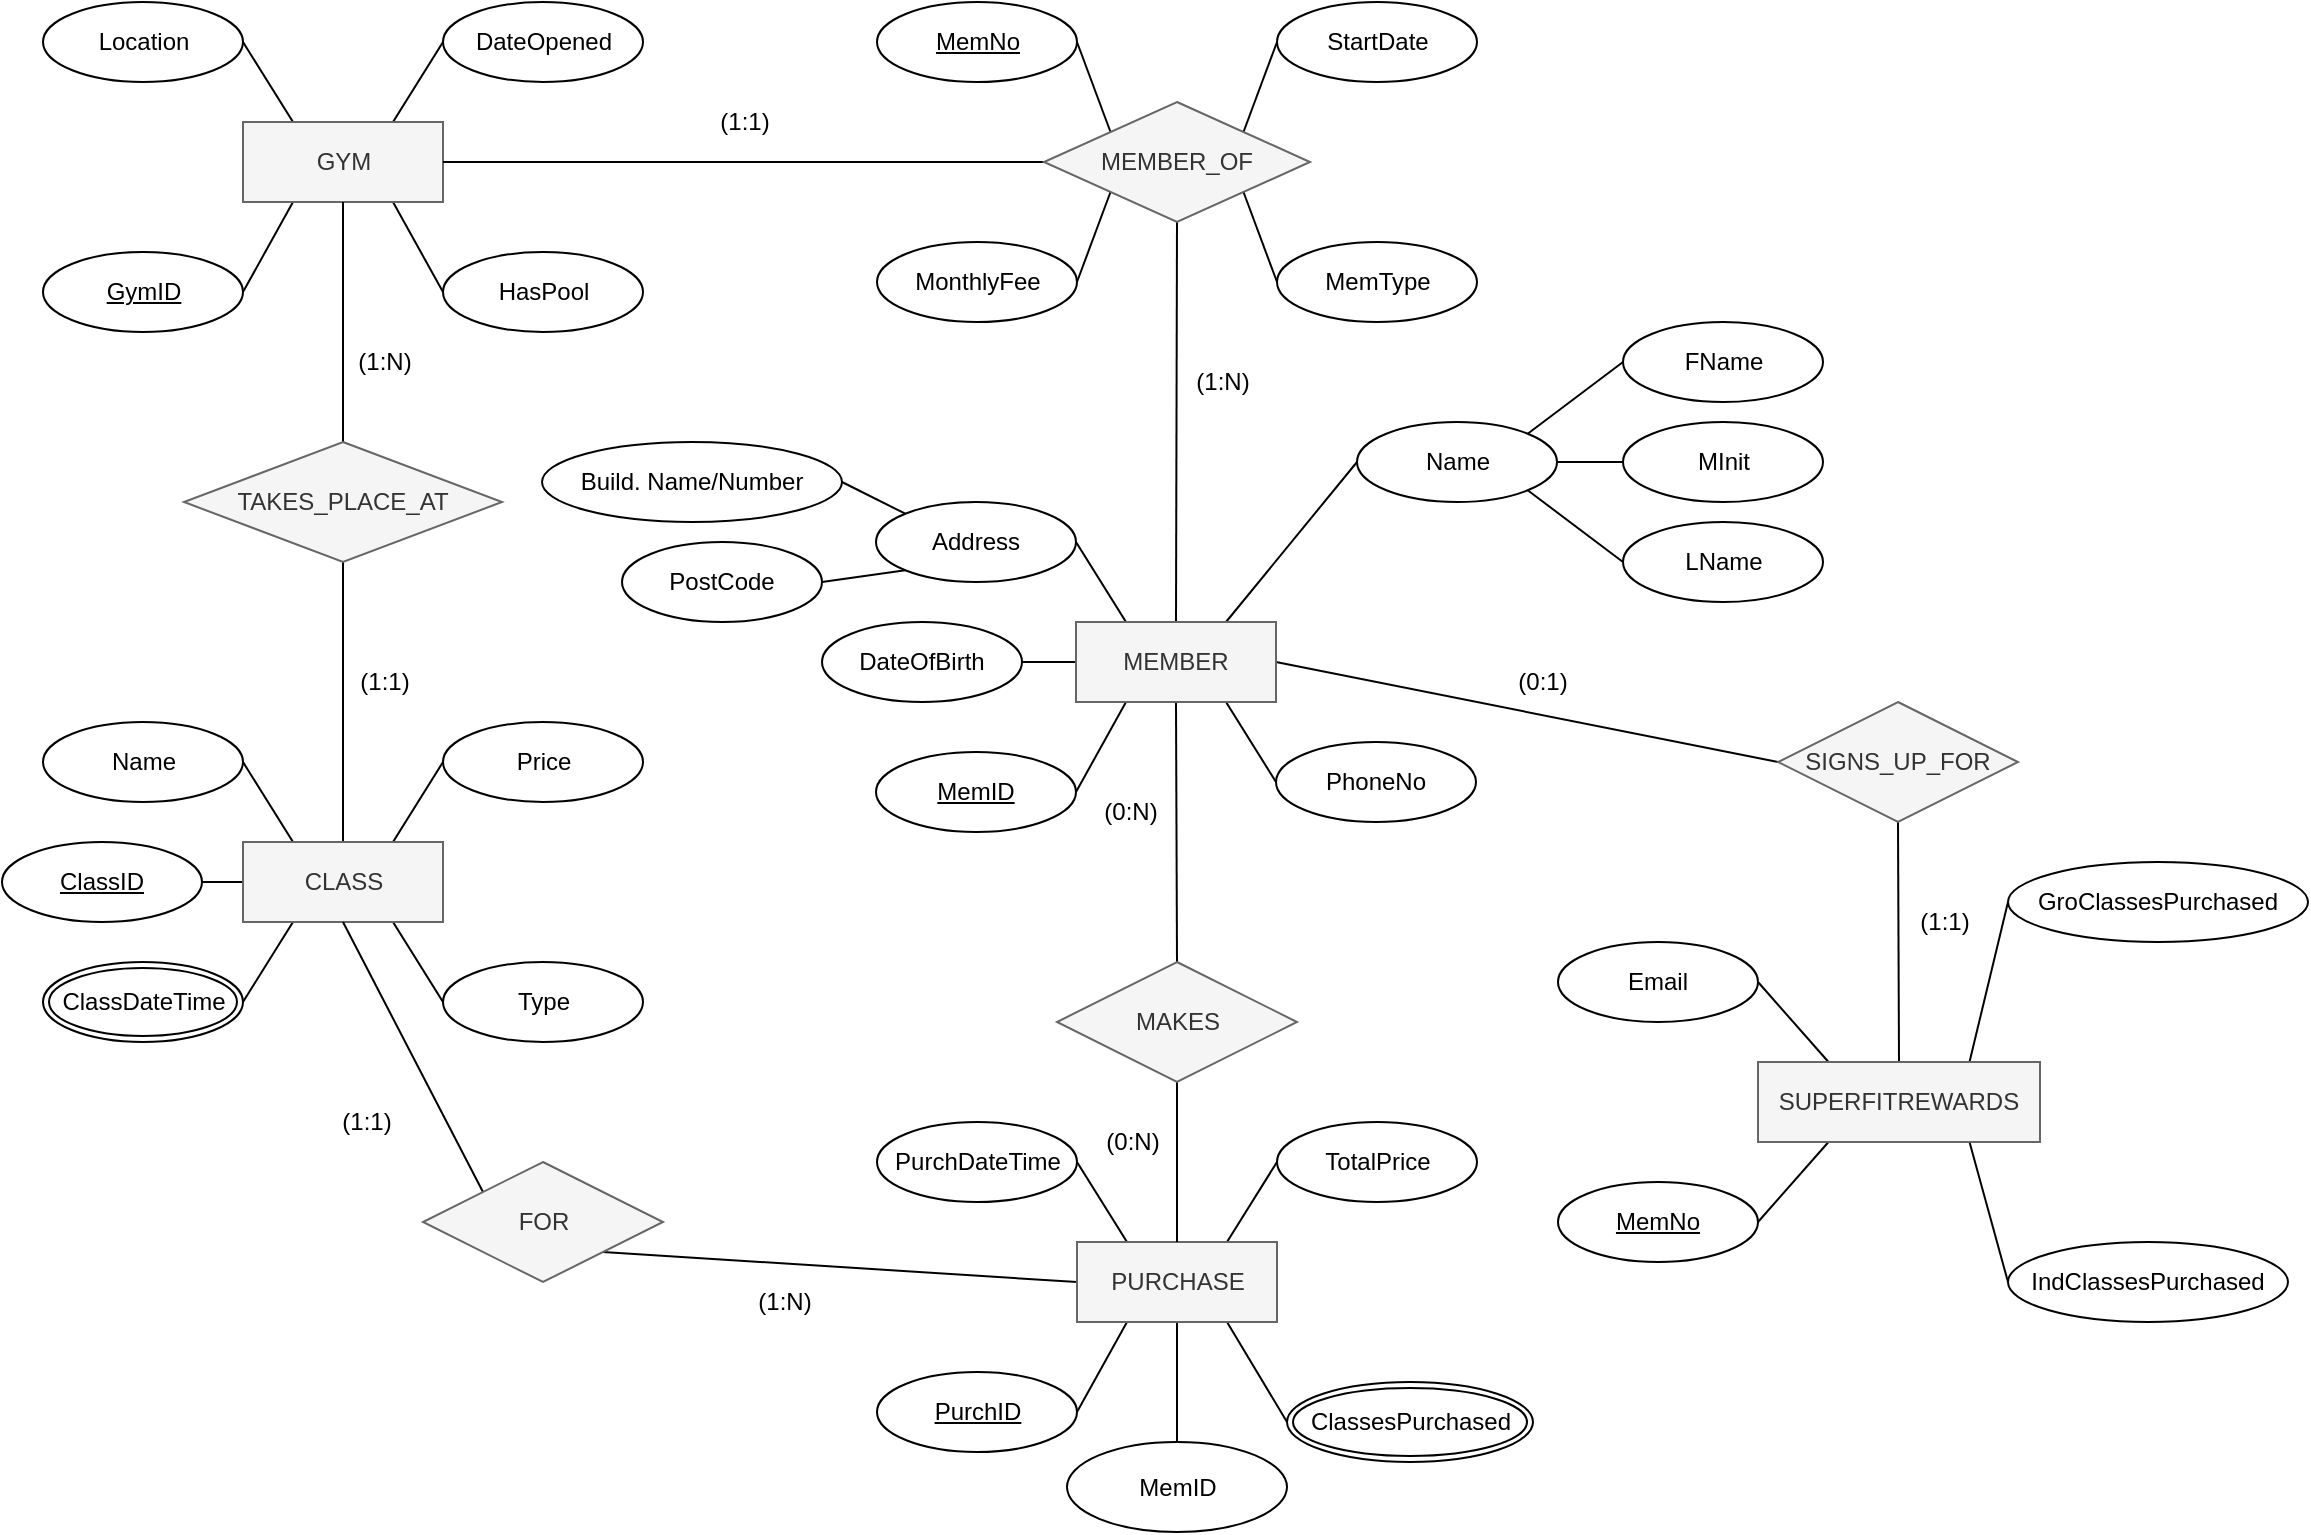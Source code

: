 <mxfile version="14.4.0" type="github">
  <diagram id="R2lEEEUBdFMjLlhIrx00" name="Page-1">
    <mxGraphModel dx="1108" dy="679" grid="1" gridSize="10" guides="1" tooltips="1" connect="1" arrows="1" fold="1" page="1" pageScale="1" pageWidth="1169" pageHeight="827" math="0" shadow="0" extFonts="Permanent Marker^https://fonts.googleapis.com/css?family=Permanent+Marker">
      <root>
        <mxCell id="0" />
        <mxCell id="1" parent="0" />
        <mxCell id="dDWBz8e4I7Z4TFTTQ-KN-4" style="rounded=0;orthogonalLoop=1;jettySize=auto;html=1;entryX=1;entryY=0.5;entryDx=0;entryDy=0;exitX=0.25;exitY=1;exitDx=0;exitDy=0;endArrow=none;endFill=0;" edge="1" parent="1" source="dDWBz8e4I7Z4TFTTQ-KN-2" target="dDWBz8e4I7Z4TFTTQ-KN-3">
          <mxGeometry relative="1" as="geometry" />
        </mxCell>
        <mxCell id="dDWBz8e4I7Z4TFTTQ-KN-9" style="rounded=0;orthogonalLoop=1;jettySize=auto;html=1;exitX=0.25;exitY=0;exitDx=0;exitDy=0;entryX=1;entryY=0.5;entryDx=0;entryDy=0;endArrow=none;endFill=0;" edge="1" parent="1" source="dDWBz8e4I7Z4TFTTQ-KN-2" target="dDWBz8e4I7Z4TFTTQ-KN-6">
          <mxGeometry relative="1" as="geometry" />
        </mxCell>
        <mxCell id="dDWBz8e4I7Z4TFTTQ-KN-10" style="rounded=0;orthogonalLoop=1;jettySize=auto;html=1;exitX=0.75;exitY=0;exitDx=0;exitDy=0;entryX=0;entryY=0.5;entryDx=0;entryDy=0;endArrow=none;endFill=0;" edge="1" parent="1" source="dDWBz8e4I7Z4TFTTQ-KN-2" target="dDWBz8e4I7Z4TFTTQ-KN-7">
          <mxGeometry relative="1" as="geometry" />
        </mxCell>
        <mxCell id="dDWBz8e4I7Z4TFTTQ-KN-13" style="rounded=0;orthogonalLoop=1;jettySize=auto;html=1;entryX=0;entryY=0.5;entryDx=0;entryDy=0;exitX=0.75;exitY=1;exitDx=0;exitDy=0;endArrow=none;endFill=0;" edge="1" parent="1" source="dDWBz8e4I7Z4TFTTQ-KN-2" target="dDWBz8e4I7Z4TFTTQ-KN-12">
          <mxGeometry relative="1" as="geometry" />
        </mxCell>
        <mxCell id="dDWBz8e4I7Z4TFTTQ-KN-2" value="GYM" style="whiteSpace=wrap;html=1;align=center;fillColor=#f5f5f5;strokeColor=#666666;fontColor=#333333;" vertex="1" parent="1">
          <mxGeometry x="130.5" y="100" width="100" height="40" as="geometry" />
        </mxCell>
        <mxCell id="dDWBz8e4I7Z4TFTTQ-KN-3" value="GymID" style="ellipse;whiteSpace=wrap;html=1;align=center;fontStyle=4;" vertex="1" parent="1">
          <mxGeometry x="30.5" y="165" width="100" height="40" as="geometry" />
        </mxCell>
        <mxCell id="dDWBz8e4I7Z4TFTTQ-KN-6" value="Location" style="ellipse;whiteSpace=wrap;html=1;align=center;" vertex="1" parent="1">
          <mxGeometry x="30.5" y="40" width="100" height="40" as="geometry" />
        </mxCell>
        <mxCell id="dDWBz8e4I7Z4TFTTQ-KN-7" value="DateOpened" style="ellipse;whiteSpace=wrap;html=1;align=center;" vertex="1" parent="1">
          <mxGeometry x="230.5" y="40" width="100" height="40" as="geometry" />
        </mxCell>
        <mxCell id="dDWBz8e4I7Z4TFTTQ-KN-41" style="rounded=0;orthogonalLoop=1;jettySize=auto;html=1;exitX=0.25;exitY=0;exitDx=0;exitDy=0;entryX=1;entryY=0.5;entryDx=0;entryDy=0;endArrow=none;endFill=0;" edge="1" parent="1" source="dDWBz8e4I7Z4TFTTQ-KN-11" target="dDWBz8e4I7Z4TFTTQ-KN-17">
          <mxGeometry relative="1" as="geometry" />
        </mxCell>
        <mxCell id="dDWBz8e4I7Z4TFTTQ-KN-42" style="rounded=0;orthogonalLoop=1;jettySize=auto;html=1;exitX=0.25;exitY=1;exitDx=0;exitDy=0;entryX=1;entryY=0.5;entryDx=0;entryDy=0;endArrow=none;endFill=0;" edge="1" parent="1" source="dDWBz8e4I7Z4TFTTQ-KN-11" target="dDWBz8e4I7Z4TFTTQ-KN-18">
          <mxGeometry relative="1" as="geometry" />
        </mxCell>
        <mxCell id="dDWBz8e4I7Z4TFTTQ-KN-48" style="rounded=0;orthogonalLoop=1;jettySize=auto;html=1;exitX=0.75;exitY=1;exitDx=0;exitDy=0;entryX=0;entryY=0.5;entryDx=0;entryDy=0;endArrow=none;endFill=0;" edge="1" parent="1" source="dDWBz8e4I7Z4TFTTQ-KN-11" target="dDWBz8e4I7Z4TFTTQ-KN-47">
          <mxGeometry relative="1" as="geometry" />
        </mxCell>
        <mxCell id="dDWBz8e4I7Z4TFTTQ-KN-116" style="edgeStyle=none;orthogonalLoop=1;jettySize=auto;html=1;exitX=0.75;exitY=0;exitDx=0;exitDy=0;entryX=0;entryY=0.5;entryDx=0;entryDy=0;endArrow=none;endFill=0;strokeColor=#000000;" edge="1" parent="1" source="dDWBz8e4I7Z4TFTTQ-KN-11" target="dDWBz8e4I7Z4TFTTQ-KN-14">
          <mxGeometry relative="1" as="geometry" />
        </mxCell>
        <mxCell id="dDWBz8e4I7Z4TFTTQ-KN-120" style="edgeStyle=none;orthogonalLoop=1;jettySize=auto;html=1;exitX=0.5;exitY=1;exitDx=0;exitDy=0;entryX=0.5;entryY=0;entryDx=0;entryDy=0;endArrow=none;endFill=0;strokeColor=#000000;" edge="1" parent="1" source="dDWBz8e4I7Z4TFTTQ-KN-11" target="dDWBz8e4I7Z4TFTTQ-KN-119">
          <mxGeometry relative="1" as="geometry" />
        </mxCell>
        <mxCell id="dDWBz8e4I7Z4TFTTQ-KN-122" style="edgeStyle=none;orthogonalLoop=1;jettySize=auto;html=1;exitX=0.5;exitY=0;exitDx=0;exitDy=0;entryX=0.5;entryY=1;entryDx=0;entryDy=0;endArrow=none;endFill=0;strokeColor=#000000;" edge="1" parent="1" source="dDWBz8e4I7Z4TFTTQ-KN-11" target="dDWBz8e4I7Z4TFTTQ-KN-150">
          <mxGeometry relative="1" as="geometry">
            <mxPoint x="597.5" y="140" as="targetPoint" />
          </mxGeometry>
        </mxCell>
        <mxCell id="dDWBz8e4I7Z4TFTTQ-KN-131" style="edgeStyle=none;orthogonalLoop=1;jettySize=auto;html=1;exitX=0;exitY=0.5;exitDx=0;exitDy=0;entryX=1;entryY=0.5;entryDx=0;entryDy=0;endArrow=none;endFill=0;strokeColor=#000000;" edge="1" parent="1" source="dDWBz8e4I7Z4TFTTQ-KN-11" target="dDWBz8e4I7Z4TFTTQ-KN-50">
          <mxGeometry relative="1" as="geometry" />
        </mxCell>
        <mxCell id="dDWBz8e4I7Z4TFTTQ-KN-136" style="edgeStyle=none;orthogonalLoop=1;jettySize=auto;html=1;exitX=1;exitY=0.5;exitDx=0;exitDy=0;entryX=0;entryY=0.5;entryDx=0;entryDy=0;endArrow=none;endFill=0;strokeColor=#000000;" edge="1" parent="1" source="dDWBz8e4I7Z4TFTTQ-KN-11" target="dDWBz8e4I7Z4TFTTQ-KN-135">
          <mxGeometry relative="1" as="geometry" />
        </mxCell>
        <mxCell id="dDWBz8e4I7Z4TFTTQ-KN-11" value="MEMBER" style="whiteSpace=wrap;html=1;align=center;fillColor=#f5f5f5;strokeColor=#666666;fontColor=#333333;" vertex="1" parent="1">
          <mxGeometry x="547" y="350" width="100" height="40" as="geometry" />
        </mxCell>
        <mxCell id="dDWBz8e4I7Z4TFTTQ-KN-12" value="HasPool" style="ellipse;whiteSpace=wrap;html=1;align=center;" vertex="1" parent="1">
          <mxGeometry x="230.5" y="165" width="100" height="40" as="geometry" />
        </mxCell>
        <mxCell id="dDWBz8e4I7Z4TFTTQ-KN-54" style="rounded=0;orthogonalLoop=1;jettySize=auto;html=1;exitX=1;exitY=0;exitDx=0;exitDy=0;entryX=0;entryY=0.5;entryDx=0;entryDy=0;endArrow=none;endFill=0;" edge="1" parent="1" source="dDWBz8e4I7Z4TFTTQ-KN-14" target="dDWBz8e4I7Z4TFTTQ-KN-51">
          <mxGeometry relative="1" as="geometry" />
        </mxCell>
        <mxCell id="dDWBz8e4I7Z4TFTTQ-KN-55" style="rounded=0;orthogonalLoop=1;jettySize=auto;html=1;exitX=1;exitY=0.5;exitDx=0;exitDy=0;entryX=0;entryY=0.5;entryDx=0;entryDy=0;endArrow=none;endFill=0;" edge="1" parent="1" source="dDWBz8e4I7Z4TFTTQ-KN-14" target="dDWBz8e4I7Z4TFTTQ-KN-52">
          <mxGeometry relative="1" as="geometry" />
        </mxCell>
        <mxCell id="dDWBz8e4I7Z4TFTTQ-KN-77" style="rounded=0;orthogonalLoop=1;jettySize=auto;html=1;exitX=1;exitY=1;exitDx=0;exitDy=0;entryX=0;entryY=0.5;entryDx=0;entryDy=0;endArrow=none;endFill=0;" edge="1" parent="1" source="dDWBz8e4I7Z4TFTTQ-KN-14" target="dDWBz8e4I7Z4TFTTQ-KN-53">
          <mxGeometry relative="1" as="geometry" />
        </mxCell>
        <mxCell id="dDWBz8e4I7Z4TFTTQ-KN-14" value="Name" style="ellipse;whiteSpace=wrap;html=1;align=center;" vertex="1" parent="1">
          <mxGeometry x="687.5" y="250" width="100" height="40" as="geometry" />
        </mxCell>
        <mxCell id="dDWBz8e4I7Z4TFTTQ-KN-143" style="edgeStyle=none;orthogonalLoop=1;jettySize=auto;html=1;exitX=0;exitY=1;exitDx=0;exitDy=0;entryX=1;entryY=0.5;entryDx=0;entryDy=0;endArrow=none;endFill=0;strokeColor=#000000;" edge="1" parent="1" source="dDWBz8e4I7Z4TFTTQ-KN-17" target="dDWBz8e4I7Z4TFTTQ-KN-142">
          <mxGeometry relative="1" as="geometry" />
        </mxCell>
        <mxCell id="dDWBz8e4I7Z4TFTTQ-KN-144" style="edgeStyle=none;orthogonalLoop=1;jettySize=auto;html=1;exitX=0;exitY=0;exitDx=0;exitDy=0;entryX=1;entryY=0.5;entryDx=0;entryDy=0;endArrow=none;endFill=0;strokeColor=#000000;" edge="1" parent="1" source="dDWBz8e4I7Z4TFTTQ-KN-17" target="dDWBz8e4I7Z4TFTTQ-KN-141">
          <mxGeometry relative="1" as="geometry" />
        </mxCell>
        <mxCell id="dDWBz8e4I7Z4TFTTQ-KN-17" value="Address" style="ellipse;whiteSpace=wrap;html=1;align=center;" vertex="1" parent="1">
          <mxGeometry x="447" y="290" width="100" height="40" as="geometry" />
        </mxCell>
        <mxCell id="dDWBz8e4I7Z4TFTTQ-KN-18" value="MemID" style="ellipse;whiteSpace=wrap;html=1;align=center;fontStyle=4;" vertex="1" parent="1">
          <mxGeometry x="447" y="415" width="100" height="40" as="geometry" />
        </mxCell>
        <mxCell id="dDWBz8e4I7Z4TFTTQ-KN-22" value="MemNo" style="ellipse;whiteSpace=wrap;html=1;align=center;fontStyle=4;" vertex="1" parent="1">
          <mxGeometry x="447.5" y="40" width="100" height="40" as="geometry" />
        </mxCell>
        <mxCell id="dDWBz8e4I7Z4TFTTQ-KN-24" value="StartDate" style="ellipse;whiteSpace=wrap;html=1;align=center;" vertex="1" parent="1">
          <mxGeometry x="647.5" y="40" width="100" height="40" as="geometry" />
        </mxCell>
        <mxCell id="dDWBz8e4I7Z4TFTTQ-KN-26" value="MonthlyFee" style="ellipse;whiteSpace=wrap;html=1;align=center;" vertex="1" parent="1">
          <mxGeometry x="447.5" y="160" width="100" height="40" as="geometry" />
        </mxCell>
        <mxCell id="dDWBz8e4I7Z4TFTTQ-KN-29" style="rounded=0;orthogonalLoop=1;jettySize=auto;html=1;exitX=0;exitY=0;exitDx=0;exitDy=0;entryX=1;entryY=0.5;entryDx=0;entryDy=0;endArrow=none;endFill=0;" edge="1" parent="1" source="dDWBz8e4I7Z4TFTTQ-KN-150" target="dDWBz8e4I7Z4TFTTQ-KN-22">
          <mxGeometry relative="1" as="geometry">
            <mxPoint x="572.5" y="100" as="sourcePoint" />
          </mxGeometry>
        </mxCell>
        <mxCell id="dDWBz8e4I7Z4TFTTQ-KN-30" style="rounded=0;orthogonalLoop=1;jettySize=auto;html=1;exitX=1;exitY=0;exitDx=0;exitDy=0;entryX=0;entryY=0.5;entryDx=0;entryDy=0;endArrow=none;endFill=0;" edge="1" parent="1" source="dDWBz8e4I7Z4TFTTQ-KN-150" target="dDWBz8e4I7Z4TFTTQ-KN-24">
          <mxGeometry relative="1" as="geometry">
            <mxPoint x="622.5" y="100" as="sourcePoint" />
          </mxGeometry>
        </mxCell>
        <mxCell id="dDWBz8e4I7Z4TFTTQ-KN-31" style="rounded=0;orthogonalLoop=1;jettySize=auto;html=1;exitX=0;exitY=1;exitDx=0;exitDy=0;entryX=1;entryY=0.5;entryDx=0;entryDy=0;endArrow=none;endFill=0;" edge="1" parent="1" source="dDWBz8e4I7Z4TFTTQ-KN-150" target="dDWBz8e4I7Z4TFTTQ-KN-26">
          <mxGeometry relative="1" as="geometry">
            <mxPoint x="572.5" y="140" as="sourcePoint" />
          </mxGeometry>
        </mxCell>
        <mxCell id="dDWBz8e4I7Z4TFTTQ-KN-32" style="rounded=0;orthogonalLoop=1;jettySize=auto;html=1;exitX=1;exitY=1;exitDx=0;exitDy=0;entryX=0;entryY=0.5;entryDx=0;entryDy=0;endArrow=none;endFill=0;" edge="1" parent="1" source="dDWBz8e4I7Z4TFTTQ-KN-150" target="dDWBz8e4I7Z4TFTTQ-KN-43">
          <mxGeometry relative="1" as="geometry">
            <mxPoint x="622.5" y="140" as="sourcePoint" />
            <mxPoint x="647.5" y="180.0" as="targetPoint" />
          </mxGeometry>
        </mxCell>
        <mxCell id="dDWBz8e4I7Z4TFTTQ-KN-43" value="MemType" style="ellipse;whiteSpace=wrap;html=1;align=center;" vertex="1" parent="1">
          <mxGeometry x="647.5" y="160" width="100" height="40" as="geometry" />
        </mxCell>
        <mxCell id="dDWBz8e4I7Z4TFTTQ-KN-47" value="PhoneNo" style="ellipse;whiteSpace=wrap;html=1;align=center;" vertex="1" parent="1">
          <mxGeometry x="647" y="410" width="100" height="40" as="geometry" />
        </mxCell>
        <mxCell id="dDWBz8e4I7Z4TFTTQ-KN-50" value="DateOfBirth" style="ellipse;whiteSpace=wrap;html=1;align=center;" vertex="1" parent="1">
          <mxGeometry x="420" y="350" width="100" height="40" as="geometry" />
        </mxCell>
        <mxCell id="dDWBz8e4I7Z4TFTTQ-KN-51" value="FName" style="ellipse;whiteSpace=wrap;html=1;align=center;" vertex="1" parent="1">
          <mxGeometry x="820.5" y="200" width="100" height="40" as="geometry" />
        </mxCell>
        <mxCell id="dDWBz8e4I7Z4TFTTQ-KN-52" value="MInit" style="ellipse;whiteSpace=wrap;html=1;align=center;" vertex="1" parent="1">
          <mxGeometry x="820.5" y="250" width="100" height="40" as="geometry" />
        </mxCell>
        <mxCell id="dDWBz8e4I7Z4TFTTQ-KN-53" value="LName" style="ellipse;whiteSpace=wrap;html=1;align=center;" vertex="1" parent="1">
          <mxGeometry x="820.5" y="300" width="100" height="40" as="geometry" />
        </mxCell>
        <mxCell id="dDWBz8e4I7Z4TFTTQ-KN-60" style="rounded=0;orthogonalLoop=1;jettySize=auto;html=1;exitX=0.25;exitY=0;exitDx=0;exitDy=0;entryX=1;entryY=0.5;entryDx=0;entryDy=0;endArrow=none;endFill=0;" edge="1" parent="1" source="dDWBz8e4I7Z4TFTTQ-KN-58" target="dDWBz8e4I7Z4TFTTQ-KN-59">
          <mxGeometry relative="1" as="geometry" />
        </mxCell>
        <mxCell id="dDWBz8e4I7Z4TFTTQ-KN-62" style="rounded=0;orthogonalLoop=1;jettySize=auto;html=1;exitX=0.75;exitY=0;exitDx=0;exitDy=0;entryX=0;entryY=0.5;entryDx=0;entryDy=0;endArrow=none;endFill=0;" edge="1" parent="1" source="dDWBz8e4I7Z4TFTTQ-KN-58" target="dDWBz8e4I7Z4TFTTQ-KN-61">
          <mxGeometry relative="1" as="geometry" />
        </mxCell>
        <mxCell id="dDWBz8e4I7Z4TFTTQ-KN-64" style="rounded=0;orthogonalLoop=1;jettySize=auto;html=1;exitX=0.75;exitY=1;exitDx=0;exitDy=0;entryX=0;entryY=0.5;entryDx=0;entryDy=0;endArrow=none;endFill=0;" edge="1" parent="1" source="dDWBz8e4I7Z4TFTTQ-KN-58" target="dDWBz8e4I7Z4TFTTQ-KN-63">
          <mxGeometry relative="1" as="geometry" />
        </mxCell>
        <mxCell id="dDWBz8e4I7Z4TFTTQ-KN-66" style="rounded=0;orthogonalLoop=1;jettySize=auto;html=1;exitX=0.25;exitY=1;exitDx=0;exitDy=0;entryX=1;entryY=0.5;entryDx=0;entryDy=0;endArrow=none;endFill=0;" edge="1" parent="1" source="dDWBz8e4I7Z4TFTTQ-KN-58">
          <mxGeometry relative="1" as="geometry">
            <mxPoint x="130.5" y="540" as="targetPoint" />
          </mxGeometry>
        </mxCell>
        <mxCell id="dDWBz8e4I7Z4TFTTQ-KN-126" style="edgeStyle=none;orthogonalLoop=1;jettySize=auto;html=1;exitX=0.5;exitY=0;exitDx=0;exitDy=0;entryX=0.5;entryY=1;entryDx=0;entryDy=0;endArrow=none;endFill=0;strokeColor=#000000;" edge="1" parent="1" source="dDWBz8e4I7Z4TFTTQ-KN-58" target="dDWBz8e4I7Z4TFTTQ-KN-125">
          <mxGeometry relative="1" as="geometry" />
        </mxCell>
        <mxCell id="dDWBz8e4I7Z4TFTTQ-KN-134" style="edgeStyle=none;orthogonalLoop=1;jettySize=auto;html=1;exitX=0;exitY=0.5;exitDx=0;exitDy=0;entryX=1;entryY=0.5;entryDx=0;entryDy=0;endArrow=none;endFill=0;strokeColor=#000000;" edge="1" parent="1" source="dDWBz8e4I7Z4TFTTQ-KN-58" target="dDWBz8e4I7Z4TFTTQ-KN-133">
          <mxGeometry relative="1" as="geometry" />
        </mxCell>
        <mxCell id="dDWBz8e4I7Z4TFTTQ-KN-58" value="&lt;div&gt;CLASS&lt;/div&gt;" style="whiteSpace=wrap;html=1;align=center;fillColor=#f5f5f5;strokeColor=#666666;fontColor=#333333;" vertex="1" parent="1">
          <mxGeometry x="130.5" y="460" width="100" height="40" as="geometry" />
        </mxCell>
        <mxCell id="dDWBz8e4I7Z4TFTTQ-KN-59" value="Name" style="ellipse;whiteSpace=wrap;html=1;align=center;" vertex="1" parent="1">
          <mxGeometry x="30.5" y="400" width="100" height="40" as="geometry" />
        </mxCell>
        <mxCell id="dDWBz8e4I7Z4TFTTQ-KN-61" value="Price" style="ellipse;whiteSpace=wrap;html=1;align=center;" vertex="1" parent="1">
          <mxGeometry x="230.5" y="400" width="100" height="40" as="geometry" />
        </mxCell>
        <mxCell id="dDWBz8e4I7Z4TFTTQ-KN-63" value="Type" style="ellipse;whiteSpace=wrap;html=1;align=center;" vertex="1" parent="1">
          <mxGeometry x="230.5" y="520" width="100" height="40" as="geometry" />
        </mxCell>
        <mxCell id="dDWBz8e4I7Z4TFTTQ-KN-67" style="rounded=0;orthogonalLoop=1;jettySize=auto;html=1;entryX=1;entryY=0.5;entryDx=0;entryDy=0;exitX=0.25;exitY=1;exitDx=0;exitDy=0;endArrow=none;endFill=0;" edge="1" parent="1" source="dDWBz8e4I7Z4TFTTQ-KN-71" target="dDWBz8e4I7Z4TFTTQ-KN-72">
          <mxGeometry relative="1" as="geometry" />
        </mxCell>
        <mxCell id="dDWBz8e4I7Z4TFTTQ-KN-68" style="rounded=0;orthogonalLoop=1;jettySize=auto;html=1;exitX=0.25;exitY=0;exitDx=0;exitDy=0;entryX=1;entryY=0.5;entryDx=0;entryDy=0;endArrow=none;endFill=0;" edge="1" parent="1" source="dDWBz8e4I7Z4TFTTQ-KN-71" target="dDWBz8e4I7Z4TFTTQ-KN-73">
          <mxGeometry relative="1" as="geometry" />
        </mxCell>
        <mxCell id="dDWBz8e4I7Z4TFTTQ-KN-69" style="rounded=0;orthogonalLoop=1;jettySize=auto;html=1;exitX=0.75;exitY=0;exitDx=0;exitDy=0;entryX=0;entryY=0.5;entryDx=0;entryDy=0;endArrow=none;endFill=0;" edge="1" parent="1" source="dDWBz8e4I7Z4TFTTQ-KN-71" target="dDWBz8e4I7Z4TFTTQ-KN-74">
          <mxGeometry relative="1" as="geometry" />
        </mxCell>
        <mxCell id="dDWBz8e4I7Z4TFTTQ-KN-70" style="rounded=0;orthogonalLoop=1;jettySize=auto;html=1;entryX=0;entryY=0.5;entryDx=0;entryDy=0;exitX=0.75;exitY=1;exitDx=0;exitDy=0;endArrow=none;endFill=0;" edge="1" parent="1" source="dDWBz8e4I7Z4TFTTQ-KN-71" target="dDWBz8e4I7Z4TFTTQ-KN-145">
          <mxGeometry relative="1" as="geometry">
            <mxPoint x="647.5" y="747.5" as="targetPoint" />
          </mxGeometry>
        </mxCell>
        <mxCell id="dDWBz8e4I7Z4TFTTQ-KN-117" style="edgeStyle=none;orthogonalLoop=1;jettySize=auto;html=1;exitX=0.5;exitY=1;exitDx=0;exitDy=0;entryX=0.5;entryY=0;entryDx=0;entryDy=0;endArrow=none;endFill=0;strokeColor=#000000;" edge="1" parent="1" source="dDWBz8e4I7Z4TFTTQ-KN-71" target="dDWBz8e4I7Z4TFTTQ-KN-80">
          <mxGeometry relative="1" as="geometry" />
        </mxCell>
        <mxCell id="dDWBz8e4I7Z4TFTTQ-KN-129" style="edgeStyle=none;orthogonalLoop=1;jettySize=auto;html=1;exitX=0;exitY=0.5;exitDx=0;exitDy=0;entryX=1;entryY=1;entryDx=0;entryDy=0;endArrow=none;endFill=0;strokeColor=#000000;" edge="1" parent="1" source="dDWBz8e4I7Z4TFTTQ-KN-71" target="dDWBz8e4I7Z4TFTTQ-KN-128">
          <mxGeometry relative="1" as="geometry" />
        </mxCell>
        <mxCell id="dDWBz8e4I7Z4TFTTQ-KN-71" value="PURCHASE" style="whiteSpace=wrap;html=1;align=center;fillColor=#f5f5f5;strokeColor=#666666;fontColor=#333333;" vertex="1" parent="1">
          <mxGeometry x="547.5" y="660" width="100" height="40" as="geometry" />
        </mxCell>
        <mxCell id="dDWBz8e4I7Z4TFTTQ-KN-72" value="PurchID" style="ellipse;whiteSpace=wrap;html=1;align=center;fontStyle=4;" vertex="1" parent="1">
          <mxGeometry x="447.5" y="725" width="100" height="40" as="geometry" />
        </mxCell>
        <mxCell id="dDWBz8e4I7Z4TFTTQ-KN-73" value="PurchDateTime" style="ellipse;whiteSpace=wrap;html=1;align=center;" vertex="1" parent="1">
          <mxGeometry x="447.5" y="600" width="100" height="40" as="geometry" />
        </mxCell>
        <mxCell id="dDWBz8e4I7Z4TFTTQ-KN-74" value="TotalPrice" style="ellipse;whiteSpace=wrap;html=1;align=center;" vertex="1" parent="1">
          <mxGeometry x="647.5" y="600" width="100" height="40" as="geometry" />
        </mxCell>
        <mxCell id="dDWBz8e4I7Z4TFTTQ-KN-80" value="MemID" style="ellipse;whiteSpace=wrap;html=1;align=center;" vertex="1" parent="1">
          <mxGeometry x="542.5" y="760" width="110" height="45" as="geometry" />
        </mxCell>
        <mxCell id="dDWBz8e4I7Z4TFTTQ-KN-83" value="MemNo" style="ellipse;whiteSpace=wrap;html=1;align=center;fontStyle=4;" vertex="1" parent="1">
          <mxGeometry x="788" y="630" width="100" height="40" as="geometry" />
        </mxCell>
        <mxCell id="dDWBz8e4I7Z4TFTTQ-KN-84" value="IndClassesPurchased" style="ellipse;whiteSpace=wrap;html=1;align=center;" vertex="1" parent="1">
          <mxGeometry x="1013" y="660" width="140" height="40" as="geometry" />
        </mxCell>
        <mxCell id="dDWBz8e4I7Z4TFTTQ-KN-97" style="rounded=0;orthogonalLoop=1;jettySize=auto;html=1;exitX=0.25;exitY=0;exitDx=0;exitDy=0;entryX=1;entryY=0.5;entryDx=0;entryDy=0;endArrow=none;endFill=0;" edge="1" parent="1" source="dDWBz8e4I7Z4TFTTQ-KN-90" target="dDWBz8e4I7Z4TFTTQ-KN-96">
          <mxGeometry relative="1" as="geometry" />
        </mxCell>
        <mxCell id="dDWBz8e4I7Z4TFTTQ-KN-98" style="rounded=0;orthogonalLoop=1;jettySize=auto;html=1;exitX=0.75;exitY=0;exitDx=0;exitDy=0;entryX=0;entryY=0.5;entryDx=0;entryDy=0;endArrow=none;endFill=0;" edge="1" parent="1" source="dDWBz8e4I7Z4TFTTQ-KN-90" target="dDWBz8e4I7Z4TFTTQ-KN-95">
          <mxGeometry relative="1" as="geometry" />
        </mxCell>
        <mxCell id="dDWBz8e4I7Z4TFTTQ-KN-99" style="rounded=0;orthogonalLoop=1;jettySize=auto;html=1;exitX=0.75;exitY=1;exitDx=0;exitDy=0;entryX=0;entryY=0.5;entryDx=0;entryDy=0;endArrow=none;endFill=0;" edge="1" parent="1" source="dDWBz8e4I7Z4TFTTQ-KN-90" target="dDWBz8e4I7Z4TFTTQ-KN-84">
          <mxGeometry relative="1" as="geometry" />
        </mxCell>
        <mxCell id="dDWBz8e4I7Z4TFTTQ-KN-101" style="rounded=0;orthogonalLoop=1;jettySize=auto;html=1;exitX=0.25;exitY=1;exitDx=0;exitDy=0;entryX=1;entryY=0.5;entryDx=0;entryDy=0;endArrow=none;endFill=0;" edge="1" parent="1" source="dDWBz8e4I7Z4TFTTQ-KN-90" target="dDWBz8e4I7Z4TFTTQ-KN-83">
          <mxGeometry relative="1" as="geometry" />
        </mxCell>
        <mxCell id="dDWBz8e4I7Z4TFTTQ-KN-137" style="edgeStyle=none;orthogonalLoop=1;jettySize=auto;html=1;exitX=0.5;exitY=0;exitDx=0;exitDy=0;entryX=0.5;entryY=1;entryDx=0;entryDy=0;endArrow=none;endFill=0;strokeColor=#000000;" edge="1" parent="1" source="dDWBz8e4I7Z4TFTTQ-KN-90" target="dDWBz8e4I7Z4TFTTQ-KN-135">
          <mxGeometry relative="1" as="geometry" />
        </mxCell>
        <mxCell id="dDWBz8e4I7Z4TFTTQ-KN-90" value="SUPERFITREWARDS" style="whiteSpace=wrap;html=1;align=center;fillColor=#f5f5f5;strokeColor=#666666;fontColor=#333333;" vertex="1" parent="1">
          <mxGeometry x="888" y="570" width="141" height="40" as="geometry" />
        </mxCell>
        <mxCell id="dDWBz8e4I7Z4TFTTQ-KN-95" value="GroClassesPurchased" style="ellipse;whiteSpace=wrap;html=1;align=center;" vertex="1" parent="1">
          <mxGeometry x="1013" y="470" width="150" height="40" as="geometry" />
        </mxCell>
        <mxCell id="dDWBz8e4I7Z4TFTTQ-KN-96" value="Email" style="ellipse;whiteSpace=wrap;html=1;align=center;" vertex="1" parent="1">
          <mxGeometry x="788" y="510" width="100" height="40" as="geometry" />
        </mxCell>
        <mxCell id="dDWBz8e4I7Z4TFTTQ-KN-121" style="edgeStyle=none;orthogonalLoop=1;jettySize=auto;html=1;exitX=0.5;exitY=1;exitDx=0;exitDy=0;entryX=0.5;entryY=0;entryDx=0;entryDy=0;endArrow=none;endFill=0;strokeColor=#000000;" edge="1" parent="1" target="dDWBz8e4I7Z4TFTTQ-KN-71">
          <mxGeometry relative="1" as="geometry">
            <mxPoint x="597.5" y="570" as="sourcePoint" />
          </mxGeometry>
        </mxCell>
        <mxCell id="dDWBz8e4I7Z4TFTTQ-KN-119" value="MAKES" style="shape=rhombus;perimeter=rhombusPerimeter;whiteSpace=wrap;html=1;align=center;fillColor=#f5f5f5;strokeColor=#666666;fontColor=#333333;" vertex="1" parent="1">
          <mxGeometry x="537.5" y="520" width="120" height="60" as="geometry" />
        </mxCell>
        <mxCell id="dDWBz8e4I7Z4TFTTQ-KN-124" style="rounded=0;orthogonalLoop=1;jettySize=auto;html=1;exitX=1;exitY=0.5;exitDx=0;exitDy=0;endArrow=none;endFill=0;entryX=0;entryY=0.5;entryDx=0;entryDy=0;" edge="1" parent="1" source="dDWBz8e4I7Z4TFTTQ-KN-2">
          <mxGeometry relative="1" as="geometry">
            <mxPoint x="280.5" y="120" as="sourcePoint" />
            <mxPoint x="547.5" y="120" as="targetPoint" />
          </mxGeometry>
        </mxCell>
        <mxCell id="dDWBz8e4I7Z4TFTTQ-KN-127" style="edgeStyle=none;orthogonalLoop=1;jettySize=auto;html=1;exitX=0.5;exitY=0;exitDx=0;exitDy=0;entryX=0.5;entryY=1;entryDx=0;entryDy=0;endArrow=none;endFill=0;strokeColor=#000000;" edge="1" parent="1" source="dDWBz8e4I7Z4TFTTQ-KN-125" target="dDWBz8e4I7Z4TFTTQ-KN-2">
          <mxGeometry relative="1" as="geometry" />
        </mxCell>
        <mxCell id="dDWBz8e4I7Z4TFTTQ-KN-125" value="TAKES_PLACE_AT" style="shape=rhombus;perimeter=rhombusPerimeter;whiteSpace=wrap;html=1;align=center;fillColor=#f5f5f5;strokeColor=#666666;fontColor=#333333;" vertex="1" parent="1">
          <mxGeometry x="101" y="260" width="159" height="60" as="geometry" />
        </mxCell>
        <mxCell id="dDWBz8e4I7Z4TFTTQ-KN-130" style="edgeStyle=none;orthogonalLoop=1;jettySize=auto;html=1;exitX=0;exitY=0;exitDx=0;exitDy=0;entryX=0.5;entryY=1;entryDx=0;entryDy=0;endArrow=none;endFill=0;strokeColor=#000000;" edge="1" parent="1" source="dDWBz8e4I7Z4TFTTQ-KN-128" target="dDWBz8e4I7Z4TFTTQ-KN-58">
          <mxGeometry relative="1" as="geometry" />
        </mxCell>
        <mxCell id="dDWBz8e4I7Z4TFTTQ-KN-128" value="FOR" style="shape=rhombus;perimeter=rhombusPerimeter;whiteSpace=wrap;html=1;align=center;fillColor=#f5f5f5;strokeColor=#666666;fontColor=#333333;" vertex="1" parent="1">
          <mxGeometry x="220.5" y="620" width="120" height="60" as="geometry" />
        </mxCell>
        <mxCell id="dDWBz8e4I7Z4TFTTQ-KN-133" value="ClassID" style="ellipse;whiteSpace=wrap;html=1;align=center;fontStyle=4;" vertex="1" parent="1">
          <mxGeometry x="10" y="460" width="100" height="40" as="geometry" />
        </mxCell>
        <mxCell id="dDWBz8e4I7Z4TFTTQ-KN-135" value="SIGNS_UP_FOR" style="shape=rhombus;perimeter=rhombusPerimeter;whiteSpace=wrap;html=1;align=center;fillColor=#f5f5f5;strokeColor=#666666;fontColor=#333333;" vertex="1" parent="1">
          <mxGeometry x="898" y="390" width="120" height="60" as="geometry" />
        </mxCell>
        <mxCell id="dDWBz8e4I7Z4TFTTQ-KN-141" value="Build. Name/Number" style="ellipse;whiteSpace=wrap;html=1;align=center;" vertex="1" parent="1">
          <mxGeometry x="280" y="260" width="150" height="40" as="geometry" />
        </mxCell>
        <mxCell id="dDWBz8e4I7Z4TFTTQ-KN-142" value="PostCode" style="ellipse;whiteSpace=wrap;html=1;align=center;" vertex="1" parent="1">
          <mxGeometry x="320" y="310" width="100" height="40" as="geometry" />
        </mxCell>
        <mxCell id="dDWBz8e4I7Z4TFTTQ-KN-145" value="ClassesPurchased" style="ellipse;shape=doubleEllipse;margin=3;whiteSpace=wrap;html=1;align=center;" vertex="1" parent="1">
          <mxGeometry x="652.5" y="730" width="123" height="40" as="geometry" />
        </mxCell>
        <mxCell id="dDWBz8e4I7Z4TFTTQ-KN-150" value="MEMBER_OF" style="shape=rhombus;perimeter=rhombusPerimeter;whiteSpace=wrap;html=1;align=center;fillColor=#f5f5f5;strokeColor=#666666;fontColor=#333333;" vertex="1" parent="1">
          <mxGeometry x="531" y="90" width="133" height="60" as="geometry" />
        </mxCell>
        <mxCell id="dDWBz8e4I7Z4TFTTQ-KN-151" value="(1:1)" style="text;html=1;align=center;verticalAlign=middle;resizable=0;points=[];autosize=1;" vertex="1" parent="1">
          <mxGeometry x="360.5" y="90" width="40" height="20" as="geometry" />
        </mxCell>
        <mxCell id="dDWBz8e4I7Z4TFTTQ-KN-152" value="(1:N)" style="text;html=1;align=center;verticalAlign=middle;resizable=0;points=[];autosize=1;" vertex="1" parent="1">
          <mxGeometry x="600" y="220" width="40" height="20" as="geometry" />
        </mxCell>
        <mxCell id="dDWBz8e4I7Z4TFTTQ-KN-153" value="(0:1)" style="text;html=1;align=center;verticalAlign=middle;resizable=0;points=[];autosize=1;" vertex="1" parent="1">
          <mxGeometry x="760" y="370" width="40" height="20" as="geometry" />
        </mxCell>
        <mxCell id="dDWBz8e4I7Z4TFTTQ-KN-154" value="(1:1)" style="text;html=1;align=center;verticalAlign=middle;resizable=0;points=[];autosize=1;" vertex="1" parent="1">
          <mxGeometry x="960.5" y="490" width="40" height="20" as="geometry" />
        </mxCell>
        <mxCell id="dDWBz8e4I7Z4TFTTQ-KN-155" value="(0:N)" style="text;html=1;align=center;verticalAlign=middle;resizable=0;points=[];autosize=1;" vertex="1" parent="1">
          <mxGeometry x="554" y="435" width="40" height="20" as="geometry" />
        </mxCell>
        <mxCell id="dDWBz8e4I7Z4TFTTQ-KN-156" value="(0:N)" style="text;html=1;align=center;verticalAlign=middle;resizable=0;points=[];autosize=1;" vertex="1" parent="1">
          <mxGeometry x="554.5" y="600" width="40" height="20" as="geometry" />
        </mxCell>
        <mxCell id="dDWBz8e4I7Z4TFTTQ-KN-157" value="(1:N)" style="text;html=1;align=center;verticalAlign=middle;resizable=0;points=[];autosize=1;" vertex="1" parent="1">
          <mxGeometry x="380.5" y="680" width="40" height="20" as="geometry" />
        </mxCell>
        <mxCell id="dDWBz8e4I7Z4TFTTQ-KN-158" value="(1:1)" style="text;html=1;align=center;verticalAlign=middle;resizable=0;points=[];autosize=1;" vertex="1" parent="1">
          <mxGeometry x="171.5" y="590" width="40" height="20" as="geometry" />
        </mxCell>
        <mxCell id="dDWBz8e4I7Z4TFTTQ-KN-159" value="(1:1)" style="text;html=1;align=center;verticalAlign=middle;resizable=0;points=[];autosize=1;" vertex="1" parent="1">
          <mxGeometry x="180.5" y="370" width="40" height="20" as="geometry" />
        </mxCell>
        <mxCell id="dDWBz8e4I7Z4TFTTQ-KN-160" value="(1:N)" style="text;html=1;align=center;verticalAlign=middle;resizable=0;points=[];autosize=1;" vertex="1" parent="1">
          <mxGeometry x="180.5" y="210" width="40" height="20" as="geometry" />
        </mxCell>
        <mxCell id="dDWBz8e4I7Z4TFTTQ-KN-161" value="ClassDateTime" style="ellipse;shape=doubleEllipse;margin=3;whiteSpace=wrap;html=1;align=center;" vertex="1" parent="1">
          <mxGeometry x="30.5" y="520" width="100" height="40" as="geometry" />
        </mxCell>
      </root>
    </mxGraphModel>
  </diagram>
</mxfile>
